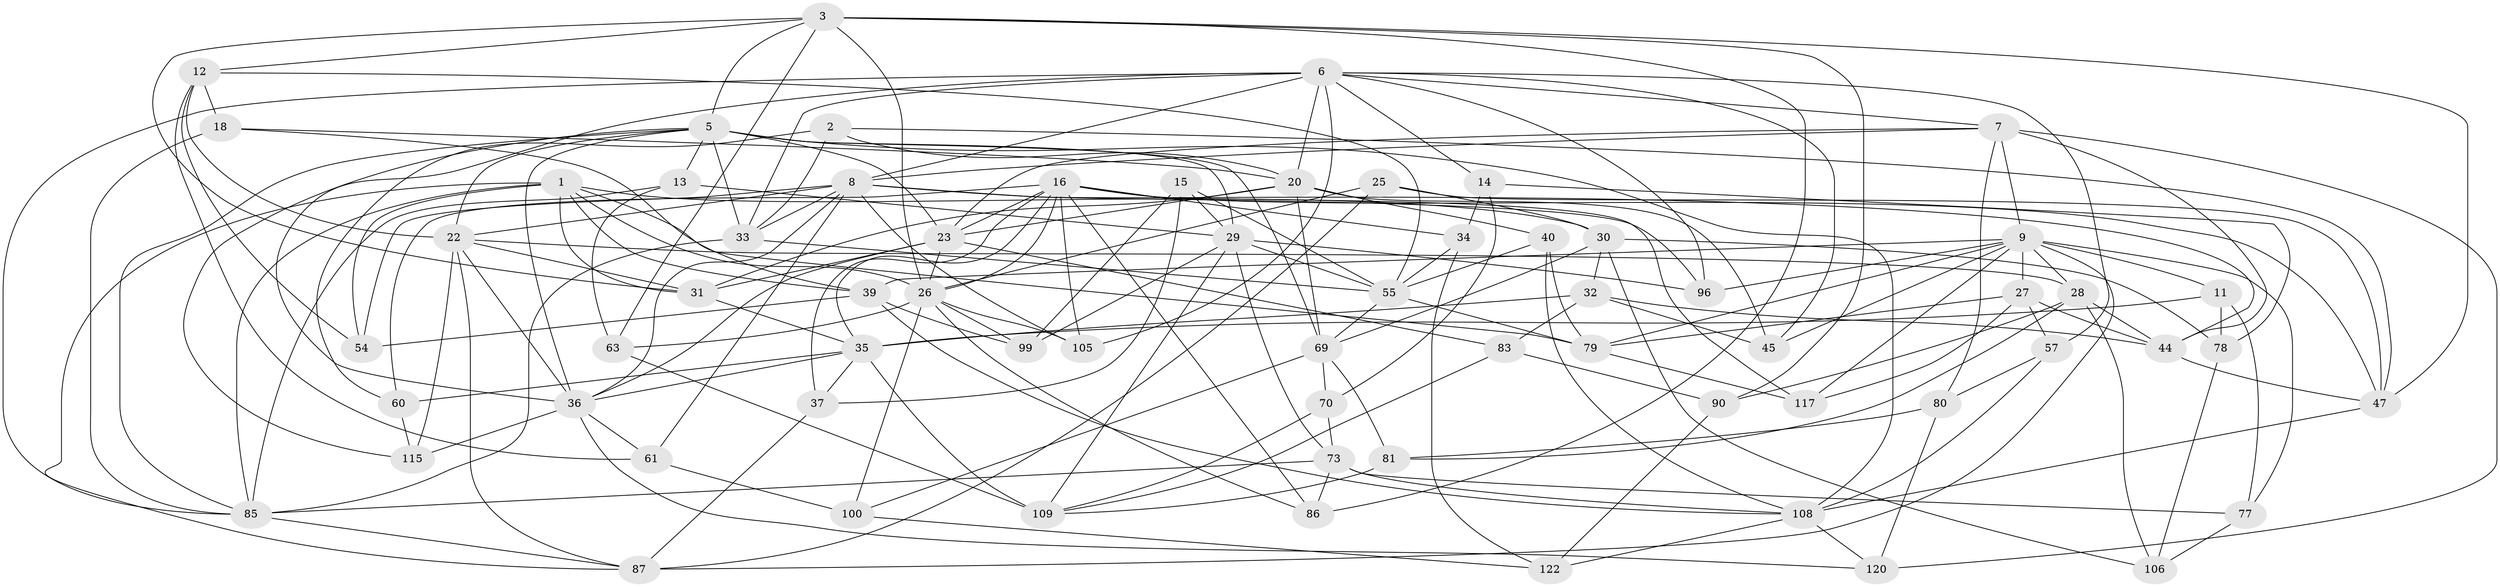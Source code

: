 // original degree distribution, {4: 1.0}
// Generated by graph-tools (version 1.1) at 2025/16/03/09/25 04:16:26]
// undirected, 66 vertices, 190 edges
graph export_dot {
graph [start="1"]
  node [color=gray90,style=filled];
  1 [super="+51+42"];
  2;
  3 [super="+98+4"];
  5 [super="+10+17+52"];
  6 [super="+82+19"];
  7 [super="+76"];
  8 [super="+62+38+46"];
  9 [super="+58+24"];
  11;
  12 [super="+93"];
  13;
  14;
  15;
  16 [super="+49+21"];
  18;
  20 [super="+67+112"];
  22 [super="+88+89"];
  23 [super="+59+56"];
  25;
  26 [super="+53+94"];
  27 [super="+102"];
  28 [super="+124+66"];
  29 [super="+101+43"];
  30 [super="+91"];
  31 [super="+50"];
  32 [super="+41"];
  33 [super="+111"];
  34;
  35 [super="+64+103"];
  36 [super="+72+95"];
  37;
  39 [super="+118"];
  40;
  44 [super="+65+114"];
  45;
  47 [super="+104"];
  54;
  55 [super="+92+130"];
  57;
  60;
  61;
  63;
  69 [super="+113+74"];
  70;
  73 [super="+129"];
  77;
  78;
  79 [super="+84"];
  80;
  81;
  83;
  85 [super="+107"];
  86;
  87 [super="+127"];
  90;
  96;
  99;
  100;
  105;
  106;
  108 [super="+123"];
  109 [super="+121"];
  115;
  117;
  120;
  122;
  1 -- 30;
  1 -- 54;
  1 -- 85;
  1 -- 39;
  1 -- 31;
  1 -- 87;
  1 -- 26;
  1 -- 79;
  2 -- 60;
  2 -- 20;
  2 -- 47;
  2 -- 33;
  3 -- 12;
  3 -- 90;
  3 -- 86;
  3 -- 47;
  3 -- 26;
  3 -- 63;
  3 -- 5;
  3 -- 31;
  5 -- 33;
  5 -- 29;
  5 -- 22;
  5 -- 85;
  5 -- 108;
  5 -- 115;
  5 -- 69 [weight=2];
  5 -- 13;
  5 -- 36;
  5 -- 23;
  6 -- 105;
  6 -- 8;
  6 -- 14;
  6 -- 20;
  6 -- 96;
  6 -- 33;
  6 -- 7;
  6 -- 45;
  6 -- 57;
  6 -- 85;
  6 -- 36 [weight=2];
  7 -- 8;
  7 -- 44 [weight=2];
  7 -- 80;
  7 -- 120;
  7 -- 23;
  7 -- 9;
  8 -- 54;
  8 -- 96;
  8 -- 44;
  8 -- 61;
  8 -- 33;
  8 -- 22;
  8 -- 105;
  8 -- 36;
  9 -- 11;
  9 -- 79;
  9 -- 28 [weight=2];
  9 -- 117;
  9 -- 96;
  9 -- 39;
  9 -- 77;
  9 -- 45;
  9 -- 87;
  9 -- 27;
  11 -- 78;
  11 -- 77;
  11 -- 35;
  12 -- 61;
  12 -- 54;
  12 -- 18;
  12 -- 22;
  12 -- 55;
  13 -- 63;
  13 -- 85;
  13 -- 29;
  14 -- 70;
  14 -- 34;
  14 -- 78;
  15 -- 55;
  15 -- 99;
  15 -- 37;
  15 -- 29;
  16 -- 117;
  16 -- 35;
  16 -- 60;
  16 -- 37;
  16 -- 23;
  16 -- 34;
  16 -- 86;
  16 -- 105;
  16 -- 47;
  16 -- 26;
  18 -- 20;
  18 -- 85;
  18 -- 39;
  20 -- 40;
  20 -- 69;
  20 -- 45;
  20 -- 23;
  20 -- 31;
  22 -- 115;
  22 -- 31;
  22 -- 28;
  22 -- 87;
  22 -- 36;
  23 -- 36;
  23 -- 83;
  23 -- 31;
  23 -- 26;
  25 -- 87;
  25 -- 30;
  25 -- 47;
  25 -- 26;
  26 -- 99;
  26 -- 100;
  26 -- 86;
  26 -- 105;
  26 -- 63;
  27 -- 44 [weight=2];
  27 -- 117;
  27 -- 57;
  27 -- 79;
  28 -- 81;
  28 -- 106;
  28 -- 90;
  28 -- 44 [weight=2];
  29 -- 73;
  29 -- 96;
  29 -- 55;
  29 -- 99;
  29 -- 109;
  30 -- 106;
  30 -- 32;
  30 -- 69;
  30 -- 78;
  31 -- 35;
  32 -- 45;
  32 -- 83;
  32 -- 44 [weight=2];
  32 -- 35;
  33 -- 85;
  33 -- 55;
  34 -- 122;
  34 -- 55;
  35 -- 37;
  35 -- 60;
  35 -- 109 [weight=3];
  35 -- 36;
  36 -- 61;
  36 -- 120;
  36 -- 115;
  37 -- 87;
  39 -- 108;
  39 -- 99;
  39 -- 54;
  40 -- 79;
  40 -- 55;
  40 -- 108;
  44 -- 47;
  47 -- 108;
  55 -- 79;
  55 -- 69;
  57 -- 108;
  57 -- 80;
  60 -- 115;
  61 -- 100;
  63 -- 109;
  69 -- 70;
  69 -- 81;
  69 -- 100;
  70 -- 73;
  70 -- 109;
  73 -- 86;
  73 -- 77;
  73 -- 108;
  73 -- 85;
  77 -- 106;
  78 -- 106;
  79 -- 117;
  80 -- 81;
  80 -- 120;
  81 -- 109;
  83 -- 90;
  83 -- 109;
  85 -- 87;
  90 -- 122;
  100 -- 122;
  108 -- 122;
  108 -- 120;
}
